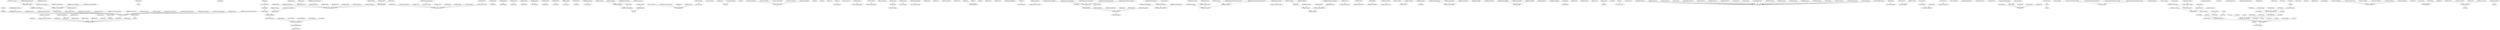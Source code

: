 digraph Classes {
  "IBGLFont" -> "IInterface"
  "IBGLRenderedFont" -> "IBGLFont"
  "IBGLRenderedFont" [href="BGRAFontGL.IBGLRenderedFont.html"]
  "IBGLTexture" -> "IInterface"
  "IBGLTexture" [href="BGRAOpenGLType.IBGLTexture.html"]
  "IBGRACanvasTextureProvider2D" -> "IInterface"
  "IBGRACanvasTextureProvider2D" [href="BGRACanvas2D.IBGRACanvasTextureProvider2D.html"]
  "IBGRACanvasGradient2D" -> "IBGRACanvasTextureProvider2D"
  "IBGRACanvasGradient2D" [href="BGRACanvas2D.IBGRACanvasGradient2D.html"]
  "IBGRAFace3D" -> "IInterface"
  "IBGRAFace3D" [href="BGRASceneTypes.IBGRAFace3D.html"]
  "IBGRALight3D" -> "IInterface"
  "IBGRADirectionalLight3D" -> "IBGRALight3D"
  "IBGRADirectionalLight3D" [href="BGRASceneTypes.IBGRADirectionalLight3D.html"]
  "IBGRAPointLight3D" -> "IBGRALight3D"
  "IBGRAPointLight3D" [href="BGRASceneTypes.IBGRAPointLight3D.html"]
  "IBGRAMaterial3D" -> "IInterface"
  "IBGRAMaterial3D" [href="BGRASceneTypes.IBGRAMaterial3D.html"]
  "IBGRANormal3D" -> "IInterface"
  "IBGRANormal3D" [href="BGRASceneTypes.IBGRANormal3D.html"]
  "IBGRAObject3D" -> "IInterface"
  "IBGRAObject3D" [href="BGRASceneTypes.IBGRAObject3D.html"]
  "IBGRAPart3D" -> "IInterface"
  "IBGRAPart3D" [href="BGRASceneTypes.IBGRAPart3D.html"]
  "IBGRAPath" -> "IInterface"
  "IBGRAPath" [href="BGRABitmapTypes.IBGRAPath.html"]
  "TBGRACanvas2D" -> "IBGRAPath"
  "TBGRACanvas2D" [href="BGRACanvas2D.TBGRACanvas2D.html"]
  "TBGRACustomPath" -> "IBGRAPath"
  "TBGRACustomPath" [href="BGRABitmapTypes.TBGRACustomPath.html"]
  "TBGRAPath" -> "TBGRACustomPath"
  "TBGRAPath" [href="BGRAPath.TBGRAPath.html"]
  "TBGLPath" -> "TBGRAPath"
  "TBGLPath" [href="BGRACanvasGL.TBGLPath.html"]
  "IBGRAScanner" -> "IInterface"
  "IBGRAScanner" [href="BGRABitmapTypes.IBGRAScanner.html"]
  "TBGRACustomScanner" -> "IBGRAScanner"
  "TBGRACustomScanner" [href="BGRABitmapTypes.TBGRACustomScanner.html"]
  "TBGRAAffineScannerTransform" -> "TBGRACustomScanner"
  "TBGRAAffineScannerTransform" [href="BGRATransform.TBGRAAffineScannerTransform.html"]
  "TBGRAAffineBitmapTransform" -> "TBGRAAffineScannerTransform"
  "TBGRAAffineBitmapTransform" [href="BGRATransform.TBGRAAffineBitmapTransform.html"]
  "TBGRABitmapScanner" -> "TBGRACustomScanner"
  "TBGRABitmapScanner" [href="BGRATransform.TBGRABitmapScanner.html"]
  "TBGRAExtendedBorderScanner" -> "TBGRACustomScanner"
  "TBGRAExtendedBorderScanner" [href="BGRATransform.TBGRAExtendedBorderScanner.html"]
  "TBGRAFilterScanner" -> "TBGRACustomScanner"
  "TBGRAFilterScanner" [href="BGRAFilterType.TBGRAFilterScanner.html"]
  "TBGRAFilterScannerMultipixel" -> "TBGRAFilterScanner"
  "TBGRAFilterScannerMultipixel" [href="BGRAFilterType.TBGRAFilterScannerMultipixel.html"]
  "TBGRA3X3FilterScanner" -> "TBGRAFilterScannerMultipixel"
  "TBGRA3X3FilterScanner" [href="BGRAFilterScanner.TBGRA3X3FilterScanner.html"]
  "TBGRAContourScanner" -> "TBGRA3X3FilterScanner"
  "TBGRAContourScanner" [href="BGRAFilterScanner.TBGRAContourScanner.html"]
  "TBGRAEmbossHightlightScanner" -> "TBGRA3X3FilterScanner"
  "TBGRAEmbossHightlightScanner" [href="BGRAFilterScanner.TBGRAEmbossHightlightScanner.html"]
  "TBGRASharpenScanner" -> "TBGRA3X3FilterScanner"
  "TBGRASharpenScanner" [href="BGRAFilterScanner.TBGRASharpenScanner.html"]
  "TBGRAFilterScannerPixelwise" -> "TBGRAFilterScanner"
  "TBGRAFilterScannerPixelwise" [href="BGRAFilterType.TBGRAFilterScannerPixelwise.html"]
  "TBGRAFilterScannerGrayscale" -> "TBGRAFilterScannerPixelwise"
  "TBGRAFilterScannerGrayscale" [href="BGRAFilterScanner.TBGRAFilterScannerGrayscale.html"]
  "TBGRAFilterScannerNegative" -> "TBGRAFilterScannerPixelwise"
  "TBGRAFilterScannerNegative" [href="BGRAFilterScanner.TBGRAFilterScannerNegative.html"]
  "TBGRAFilterScannerNormalize" -> "TBGRAFilterScannerPixelwise"
  "TBGRAFilterScannerNormalize" [href="BGRAFilterScanner.TBGRAFilterScannerNormalize.html"]
  "TBGRAFilterScannerSwapRedBlue" -> "TBGRAFilterScannerPixelwise"
  "TBGRAFilterScannerSwapRedBlue" [href="BGRAFilterScanner.TBGRAFilterScannerSwapRedBlue.html"]
  "TBGRAGradientScanner" -> "TBGRACustomScanner"
  "TBGRAGradientScanner" [href="BGRAGradientScanner.TBGRAGradientScanner.html"]
  "TBGRAConstantScanner" -> "TBGRAGradientScanner"
  "TBGRAConstantScanner" [href="BGRAGradientScanner.TBGRAConstantScanner.html"]
  "TBGRAGradientTriangleScanner" -> "TBGRACustomScanner"
  "TBGRAGradientTriangleScanner" [href="BGRAGradientScanner.TBGRAGradientTriangleScanner.html"]
  "TBGRAOpacityScanner" -> "TBGRACustomScanner"
  "TBGRAOpacityScanner" [href="BGRAGradientScanner.TBGRAOpacityScanner.html"]
  "TBGRAPerspectiveScannerTransform" -> "TBGRACustomScanner"
  "TBGRAPerspectiveScannerTransform" [href="BGRATransform.TBGRAPerspectiveScannerTransform.html"]
  "TBGRAQuadLinearScanner" -> "TBGRACustomScanner"
  "TBGRAQuadLinearScanner" [href="BGRATransform.TBGRAQuadLinearScanner.html"]
  "TBGRARandomScanner" -> "TBGRACustomScanner"
  "TBGRARandomScanner" [href="BGRAGradientScanner.TBGRARandomScanner.html"]
  "TBGRAScannerOffset" -> "TBGRACustomScanner"
  "TBGRAScannerOffset" [href="BGRATransform.TBGRAScannerOffset.html"]
  "TBGRASolidColorMaskScanner" -> "TBGRACustomScanner"
  "TBGRASolidColorMaskScanner" [href="BGRAGradientScanner.TBGRASolidColorMaskScanner.html"]
  "TBGRASphereDeformationScanner" -> "TBGRACustomScanner"
  "TBGRASphereDeformationScanner" [href="BGRATransform.TBGRASphereDeformationScanner.html"]
  "TBGRATextureMaskScanner" -> "TBGRACustomScanner"
  "TBGRATextureMaskScanner" [href="BGRAGradientScanner.TBGRATextureMaskScanner.html"]
  "TBGRATriangleLinearMapping" -> "TBGRACustomScanner"
  "TBGRATriangleLinearMapping" [href="BGRATransform.TBGRATriangleLinearMapping.html"]
  "TBGRATwirlScanner" -> "TBGRACustomScanner"
  "TBGRATwirlScanner" [href="BGRATransform.TBGRATwirlScanner.html"]
  "TBGRAVerticalCylinderDeformationScanner" -> "TBGRACustomScanner"
  "TBGRAVerticalCylinderDeformationScanner" [href="BGRATransform.TBGRAVerticalCylinderDeformationScanner.html"]
  "IBGRAVertex3D" -> "IInterface"
  "IBGRAVertex3D" [href="BGRASceneTypes.IBGRAVertex3D.html"]
  "TBitmapTracker" -> "TBitmap"
  "TBitmapTracker" [href="BGRALCLBitmap.TBitmapTracker.html"]
  "TColorHelper" [href="BGRABitmapTypes.TColorHelper.html"]
  "TCustomUniversalBitmap" -> "TFPCustomImage"
  "TCustomUniversalBitmap" [href="BGRABitmapTypes.TCustomUniversalBitmap.html"]
  "TGenericUniversalBitmap" -> "TCustomUniversalBitmap"
  "TGenericUniversalBitmap" [href="BGRABitmapTypes.TGenericUniversalBitmap.generic.html"]
  "TBGRACustomBitmap" -> "TGenericUniversalBitmap"
  "TBGRACustomBitmap" [href="BGRABitmapTypes.TBGRACustomBitmap.html"]
  "TBGRADefaultBitmap" -> "TBGRACustomBitmap"
  "TBGRADefaultBitmap" [href="BGRADefaultBitmap.TBGRADefaultBitmap.html"]
  "TBGRALCLBitmap" -> "TBGRADefaultBitmap"
  "TBGRALCLBitmap" [href="BGRALCLBitmap.TBGRALCLBitmap.html"]
  "TBGRABitmap" -> "TBGRALCLBitmap"
  "TBGRABitmap" [href="BGRABitmap.TBGRABitmap.html"]
  "TBGLCustomBitmap" -> "TBGRABitmap"
  "TBGLCustomBitmap" [href="BGRAOpenGLType.TBGLCustomBitmap.html"]
  "TBGLBitmap" -> "TBGLCustomBitmap"
  "TBGLBitmap" [href="BGRAOpenGL.TBGLBitmap.html"]
  "TBGRAPtrBitmap" -> "TBGRADefaultBitmap"
  "TBGRAPtrBitmap" [href="BGRADefaultBitmap.TBGRAPtrBitmap.html"]
  "TBGRALCLPtrBitmap" -> "TBGRAPtrBitmap"
  "TBGRALCLPtrBitmap" [href="BGRALCLBitmap.TBGRALCLPtrBitmap.html"]
  "TBGRAMemoryStreamBitmap" -> "TBGRAPtrBitmap"
  "TBGRAMemoryStreamBitmap" [href="BGRADefaultBitmap.TBGRAMemoryStreamBitmap.html"]
  "TExpandedBitmap" -> "TGenericUniversalBitmap"
  "TExpandedBitmap" [href="ExpandedBitmap.TExpandedBitmap.html"]
  "TGrayscaleMask" -> "TGenericUniversalBitmap"
  "TGrayscaleMask" [href="BGRAGrayscaleMask.TGrayscaleMask.html"]
  "TLinearRGBABitmap" -> "TGenericUniversalBitmap"
  "TLinearRGBABitmap" [href="LinearRGBABitmap.TLinearRGBABitmap.html"]
  "TWordXYZABitmap" -> "TGenericUniversalBitmap"
  "TWordXYZABitmap" [href="WordXYZABitmap.TWordXYZABitmap.html"]
  "TXYZABitmap" -> "TGenericUniversalBitmap"
  "TXYZABitmap" [href="XYZABitmap.TXYZABitmap.html"]
  "TBGRAImageReader" -> "TFPCustomImageReader"
  "TBGRAImageReader" [href="BGRABitmapTypes.TBGRAImageReader.html"]
  "TBGRAReaderBMP" -> "TBGRAImageReader"
  "TBGRAReaderBMP" [href="BGRAReadBMP.TBGRAReaderBMP.html"]
  "TBGRAReaderPNG" -> "TBGRAImageReader"
  "TBGRAReaderPNG" [href="BGRAReadPng.TBGRAReaderPNG.html"]
  "TFPReaderSVG" -> "TBGRAImageReader"
  "TFPReaderSVG" [href="BGRASVG.TFPReaderSVG.html"]
  "TBGRAReaderAvif" -> "TFPCustomImageReader"
  "TBGRAReaderAvif" [href="BGRAReadAvif.TBGRAReaderAvif.html"]
  "TBGRAReaderBmpMioMap" -> "TFPCustomImageReader"
  "TBGRAReaderBmpMioMap" [href="BGRAReadBmpMioMap.TBGRAReaderBmpMioMap.html"]
  "TBGRAReaderIcoOrCur" -> "TFPCustomImageReader"
  "TBGRAReaderIcoOrCur" [href="BGRAReadIco.TBGRAReaderIcoOrCur.html"]
  "TBGRAReaderCur" -> "TBGRAReaderIcoOrCur"
  "TBGRAReaderCur" [href="BGRAReadIco.TBGRAReaderCur.html"]
  "TBGRAReaderIco" -> "TBGRAReaderIcoOrCur"
  "TBGRAReaderIco" [href="BGRAReadIco.TBGRAReaderIco.html"]
  "TBGRAReaderLazPaint" -> "TFPCustomImageReader"
  "TBGRAReaderLazPaint" [href="BGRAReadLzp.TBGRAReaderLazPaint.html"]
  "TBGRAReaderLazPaintWithLayers" -> "TBGRAReaderLazPaint"
  "TBGRAReaderLazPaintWithLayers" [href="BGRALazPaint.TBGRAReaderLazPaintWithLayers.html"]
  "TBGRAReaderOXO" -> "TFPCustomImageReader"
  "TBGRAReaderOXO" [href="BGRAPhoxo.TBGRAReaderOXO.html"]
  "TBGRAReaderTiff" -> "TFPCustomImageReader"
  "TBGRAReaderTiff" [href="BGRAReadTiff.TBGRAReaderTiff.html"]
  "TBGRAReaderWebP" -> "TFPCustomImageReader"
  "TBGRAReaderWebP" [href="BGRAReadWebP.TBGRAReaderWebP.html"]
  "TFPReaderOpenRaster" -> "TFPCustomImageReader"
  "TFPReaderOpenRaster" [href="BGRAOpenRaster.TFPReaderOpenRaster.html"]
  "TFPReaderPaintDotNet" -> "TFPCustomImageReader"
  "TFPReaderPaintDotNet" [href="BGRAPaintNet.TFPReaderPaintDotNet.html"]
  "TBGRACustomWriterPNG" -> "TFPCustomImageWriter"
  "TBGRACustomWriterPNG" [href="BGRABitmapTypes.TBGRACustomWriterPNG.html"]
  "TBGRAWriterPNG" -> "TBGRACustomWriterPNG"
  "TBGRAWriterPNG" [href="BGRAWritePNG.TBGRAWriterPNG.html"]
  "TBGRAWriterAvif" -> "TFPCustomImageWriter"
  "TBGRAWriterAvif" [href="BGRAWriteAvif.TBGRAWriterAvif.html"]
  "TBGRAWriterBmpMioMap" -> "TFPCustomImageWriter"
  "TBGRAWriterBmpMioMap" [href="BGRAWriteBmpMioMap.TBGRAWriterBmpMioMap.html"]
  "TBGRAWriterGIF" -> "TFPCustomImageWriter"
  "TBGRAWriterGIF" [href="BGRAAnimatedGif.TBGRAWriterGIF.html"]
  "TBGRAWriterLazPaint" -> "TFPCustomImageWriter"
  "TBGRAWriterLazPaint" [href="BGRAWriteLzp.TBGRAWriterLazPaint.html"]
  "TBGRAWriterLazPaintWithLayers" -> "TBGRAWriterLazPaint"
  "TBGRAWriterLazPaintWithLayers" [href="BGRALazPaint.TBGRAWriterLazPaintWithLayers.html"]
  "TBGRAWriterOXO" -> "TFPCustomImageWriter"
  "TBGRAWriterOXO" [href="BGRAPhoxo.TBGRAWriterOXO.html"]
  "TBGRAWriterTiff" -> "TFPCustomImageWriter"
  "TBGRAWriterTiff" [href="BGRAWriteTiff.TBGRAWriterTiff.html"]
  "TBGRAWriterWebP" -> "TFPCustomImageWriter"
  "TBGRAWriterWebP" [href="BGRAWriteWebP.TBGRAWriterWebP.html"]
  "TFPWriterOpenRaster" -> "TFPCustomImageWriter"
  "TFPWriterOpenRaster" [href="BGRAOpenRaster.TFPWriterOpenRaster.html"]
  "TBGRAReaderGIF" -> "TFPReaderGif"
  "TBGRAReaderGIF" [href="BGRAAnimatedGif.TBGRAReaderGIF.html"]
  "TBGRAReaderJpeg" -> "TFPReaderJPEG"
  "TBGRAReaderJpeg" [href="BGRAReadJpeg.TBGRAReaderJpeg.html"]
  "TBGRAReaderPCX" -> "TFPReaderPCX"
  "TBGRAReaderPCX" [href="BGRAReadPCX.TBGRAReaderPCX.html"]
  "TBGRAReaderPSD" -> "TFPReaderPSD"
  "TBGRAReaderPSD" [href="BGRAReadPSD.TBGRAReaderPSD.html"]
  "TBGRAReaderTarga" -> "TFPReaderTarga"
  "TBGRAReaderTarga" [href="BGRAReadTGA.TBGRAReaderTarga.html"]
  "TBGRAReaderXPM" -> "TFPReaderXPM"
  "TBGRAReaderXPM" [href="BGRAReadXPM.TBGRAReaderXPM.html"]
  "TBGRAWriterBMP" -> "TFPWriterBMP"
  "TBGRAWriterBMP" [href="BGRAWriteBMP.TBGRAWriterBMP.html"]
  "TBGRAWriterJPEG" -> "TFPWriterJPEG"
  "TBGRAWriterJPEG" [href="BGRAWriteJpeg.TBGRAWriterJPEG.html"]
  "TBGRAWriterPCX" -> "TFPWriterPCX"
  "TBGRAWriterPCX" [href="BGRAWritePCX.TBGRAWriterPCX.html"]
  "TBGRAFreeTypeDrawer" -> "TFreeTypeDrawer"
  "TBGRAFreeTypeDrawer" [href="BGRAFreeType.TBGRAFreeTypeDrawer.html"]
  "TBGRAAnimatedGif" -> "TGraphic"
  "TBGRAAnimatedGif" [href="BGRAAnimatedGif.TBGRAAnimatedGif.html"]
  "TBGRAAnimatedPng" -> "TBGRAAnimatedGif"
  "TBGRAAnimatedPng" [href="BGRAAnimatedGif.TBGRAAnimatedPng.html"]
  "TBGRACustomLayeredBitmap" -> "TGraphic"
  "TBGRACustomLayeredBitmap" [href="BGRALayers.TBGRACustomLayeredBitmap.html"]
  "TBGRALayeredBitmap" -> "TBGRACustomLayeredBitmap"
  "TBGRALayeredBitmap" [href="BGRALayers.TBGRALayeredBitmap.html"]
  "TBGRALayeredSVG" -> "TBGRALayeredBitmap"
  "TBGRALayeredSVG" [href="BGRASVGOriginal.TBGRALayeredSVG.html"]
  "TBGRALazPaintImage" -> "TBGRALayeredBitmap"
  "TBGRALazPaintImage" [href="BGRALazPaint.TBGRALazPaintImage.html"]
  "TBGRAOpenRasterDocument" -> "TBGRALayeredBitmap"
  "TBGRAOpenRasterDocument" [href="BGRAOpenRaster.TBGRAOpenRasterDocument.html"]
  "TBGRAPhoxoDocument" -> "TBGRALayeredBitmap"
  "TBGRAPhoxoDocument" [href="BGRAPhoxo.TBGRAPhoxoDocument.html"]
  "TPaintDotNetFile" -> "TBGRACustomLayeredBitmap"
  "TPaintDotNetFile" [href="BGRAPaintNet.TPaintDotNetFile.html"]
  "TBGLCustomFont" -> "TInterfacedObject"
  "TBGLCustomFont" [href="BGRAOpenGLType.TBGLCustomFont.html"]
  "TBGLRenderedFont" -> "TBGLCustomFont"
  "TBGLRenderedFont" [href="BGRAFontGL.TBGLRenderedFont.html"]
  "TBGLCustomTexture" -> "TInterfacedObject"
  "TBGLCustomTexture" [href="BGRAOpenGLType.TBGLCustomTexture.html"]
  "TBGRACanvasTextureProvider2D" -> "TInterfacedObject"
  "TBGRACanvasTextureProvider2D" [href="BGRACanvas2D.TBGRACanvasTextureProvider2D.html"]
  "TBGRALight3D" -> "TInterfacedObject"
  "TBGRALight3D" [href="BGRASceneTypes.TBGRALight3D.html"]
  "TBGRAMaterial3D" -> "TInterfacedObject"
  "TBGRAMaterial3D" [href="BGRASceneTypes.TBGRAMaterial3D.html"]
  "ColorspaceCollection" [href="BGRABitmapTypes.ColorspaceCollection.html"]
  "EAvifException" -> "Exception"
  "EAvifException" [href="avifbgra.EAvifException.html"]
  "EColorQuantizerMissing" -> "Exception"
  "EColorQuantizerMissing" [href="BGRAGifFormat.EColorQuantizerMissing.html"]
  "TAffineBox" [href="BGRABitmapTypes.TAffineBox.html"]
  "TAttributeVariable" [href="BGRACanvasGL.TAttributeVariable.html"]
  "TAttributeVariableInteger" -> "TAttributeVariable"
  "TAttributeVariableInteger" [href="BGRAOpenGL3D.TAttributeVariableInteger.html"]
  "TAttributeVariablePoint" -> "TAttributeVariable"
  "TAttributeVariablePoint" [href="BGRAOpenGL3D.TAttributeVariablePoint.html"]
  "TAttributeVariablePoint3D" -> "TAttributeVariable"
  "TAttributeVariablePoint3D" [href="BGRAOpenGL3D.TAttributeVariablePoint3D.html"]
  "TAttributeVariablePointF" -> "TAttributeVariable"
  "TAttributeVariablePointF" [href="BGRAOpenGL3D.TAttributeVariablePointF.html"]
  "TAttributeVariableSingle" -> "TAttributeVariable"
  "TAttributeVariableSingle" [href="BGRAOpenGL3D.TAttributeVariableSingle.html"]
  "TAvifReader" [href="avifbgra.TAvifReader.html"]
  "TAvifWriter" [href="avifbgra.TAvifWriter.html"]
  "TBGLContext" [href="BGRAOpenGL.TBGLContext.html"]
  "TBGLCustomArray" [href="BGRACanvasGL.TBGLCustomArray.html"]
  "TBGLArray" -> "TBGLCustomArray"
  "TBGLArray" [href="BGRAOpenGL.TBGLArray.html"]
  "TBGLCustomCanvas" [href="BGRACanvasGL.TBGLCustomCanvas.html"]
  "TBGLCustomElementArray" [href="BGRACanvasGL.TBGLCustomElementArray.html"]
  "TBGLElementArray" -> "TBGLCustomElementArray"
  "TBGLElementArray" [href="BGRAOpenGL.TBGLElementArray.html"]
  "TBGLCustomFrameBuffer" [href="BGRAOpenGLType.TBGLCustomFrameBuffer.html"]
  "TBGLFrameBuffer" -> "TBGLCustomFrameBuffer"
  "TBGLFrameBuffer" [href="BGRAOpenGL.TBGLFrameBuffer.html"]
  "TBGLCustomLighting" [href="BGRACanvasGL.TBGLCustomLighting.html"]
  "TBGLCustomShader" [href="BGRACanvasGL.TBGLCustomShader.html"]
  "TBGLShader3D" -> "TBGLCustomShader"
  "TBGLShader3D" [href="BGRAOpenGL3D.TBGLShader3D.html"]
  "TBGLBlurShader" -> "TBGLShader3D"
  "TBGLBlurShader" [href="BGRABlurGL.TBGLBlurShader.html"]
  "TBGLCustomSprite" [href="BGRASpriteGL.TBGLCustomSprite.html"]
  "TBGLDefaultSprite" -> "TBGLCustomSprite"
  "TBGLDefaultSprite" [href="BGRASpriteGL.TBGLDefaultSprite.html"]
  "TBGLCustomSpriteEngine" [href="BGRASpriteGL.TBGLCustomSpriteEngine.html"]
  "TBGLDefaultSpriteEngine" -> "TBGLCustomSpriteEngine"
  "TBGLDefaultSpriteEngine" [href="BGRASpriteGL.TBGLDefaultSpriteEngine.html"]
  "TBGLLighting3D" [href="BGRAOpenGL3D.TBGLLighting3D.html"]
  "TBGRACanvas" [href="BGRACanvas.TBGRACanvas.html"]
  "TBGRACanvasState2D" [href="BGRACanvas2D.TBGRACanvasState2D.html"]
  "TBGRAColorBox" [href="BGRAColorQuantization.TBGRAColorBox.html"]
  "TBGRAColoredObject" [href="BGRACanvas.TBGRAColoredObject.html"]
  "TBGRABrush" -> "TBGRAColoredObject"
  "TBGRABrush" [href="BGRACanvas.TBGRABrush.html"]
  "TBGRAFont" -> "TBGRAColoredObject"
  "TBGRAFont" [href="BGRACanvas.TBGRAFont.html"]
  "TBGRAPen" -> "TBGRAColoredObject"
  "TBGRAPen" [href="BGRACanvas.TBGRAPen.html"]
  "TBGRAColorList" [href="BGRABitmapTypes.TBGRAColorList.html"]
  "TBGRAColorTree" [href="BGRAColorQuantization.TBGRAColorTree.html"]
  "TBGRACompressableBitmap" [href="BGRACompressableBitmap.TBGRACompressableBitmap.html"]
  "TBGRACustomArrow" [href="BGRABitmapTypes.TBGRACustomArrow.html"]
  "TBGRAArrow" -> "TBGRACustomArrow"
  "TBGRAArrow" [href="BGRAArrow.TBGRAArrow.html"]
  "TBGRACustomColorQuantizer" [href="BGRAPalette.TBGRACustomColorQuantizer.html"]
  "TBGRAColorQuantizer" -> "TBGRACustomColorQuantizer"
  "TBGRAColorQuantizer" [href="BGRAColorQuantization.TBGRAColorQuantizer.html"]
  "TBGRACustomFillInfo" [href="BGRABitmapTypes.TBGRACustomFillInfo.html"]
  "TFillShapeInfo" -> "TBGRACustomFillInfo"
  "TFillShapeInfo" [href="BGRAFillInfo.TFillShapeInfo.html"]
  "TCustomFillPolyInfo" -> "TFillShapeInfo"
  "TCustomFillPolyInfo" [href="BGRAFillInfo.TCustomFillPolyInfo.html"]
  "TFillPolyInfo" -> "TCustomFillPolyInfo"
  "TFillPolyInfo" [href="BGRAFillInfo.TFillPolyInfo.html"]
  "TOnePassFillPolyInfo" -> "TCustomFillPolyInfo"
  "TOnePassFillPolyInfo" [href="BGRAFillInfo.TOnePassFillPolyInfo.html"]
  "TPolygonLinearColorGradientInfo" -> "TOnePassFillPolyInfo"
  "TPolygonLinearColorGradientInfo" [href="BGRAPolygonAliased.TPolygonLinearColorGradientInfo.html"]
  "TPolygonLinearTextureMappingInfo" -> "TOnePassFillPolyInfo"
  "TPolygonLinearTextureMappingInfo" [href="BGRAPolygonAliased.TPolygonLinearTextureMappingInfo.html"]
  "TPolygonPerspectiveColorGradientInfo" -> "TOnePassFillPolyInfo"
  "TPolygonPerspectiveColorGradientInfo" [href="BGRAPolygonAliased.TPolygonPerspectiveColorGradientInfo.html"]
  "TPolygonPerspectiveMappingShaderInfo" -> "TOnePassFillPolyInfo"
  "TPolygonPerspectiveMappingShaderInfo" [href="BGRAPolygonAliased.TPolygonPerspectiveMappingShaderInfo.html"]
  "TPolygonPerspectiveTextureMappingInfo" -> "TOnePassFillPolyInfo"
  "TPolygonPerspectiveTextureMappingInfo" [href="BGRAPolygonAliased.TPolygonPerspectiveTextureMappingInfo.html"]
  "TSimpleFillPolyInfo" -> "TCustomFillPolyInfo"
  "TSimpleFillPolyInfo" [href="BGRAFillInfo.TSimpleFillPolyInfo.html"]
  "TFillBorderEllipseInfo" -> "TFillShapeInfo"
  "TFillBorderEllipseInfo" [href="BGRAFillInfo.TFillBorderEllipseInfo.html"]
  "TFillBorderRoundRectInfo" -> "TFillShapeInfo"
  "TFillBorderRoundRectInfo" [href="BGRAFillInfo.TFillBorderRoundRectInfo.html"]
  "TFillEllipseInfo" -> "TFillShapeInfo"
  "TFillEllipseInfo" [href="BGRAFillInfo.TFillEllipseInfo.html"]
  "TFillRectangleInfo" -> "TFillShapeInfo"
  "TFillRectangleInfo" [href="BGRAFillInfo.TFillRectangleInfo.html"]
  "TFillRoundRectangleInfo" -> "TFillShapeInfo"
  "TFillRoundRectangleInfo" [href="BGRAFillInfo.TFillRoundRectangleInfo.html"]
  "TBGRACustomFontRenderer" [href="BGRABitmapTypes.TBGRACustomFontRenderer.html"]
  "TBGRAFreeTypeFontRenderer" -> "TBGRACustomFontRenderer"
  "TBGRAFreeTypeFontRenderer" [href="BGRAFreeType.TBGRAFreeTypeFontRenderer.html"]
  "TBGRASystemFontRenderer" -> "TBGRACustomFontRenderer"
  "TBGRASystemFontRenderer" [href="BGRAText.TBGRASystemFontRenderer.html"]
  "TBGRATextEffectFontRenderer" -> "TBGRASystemFontRenderer"
  "TBGRATextEffectFontRenderer" [href="BGRATextFX.TBGRATextEffectFontRenderer.html"]
  "TLCLFontRenderer" -> "TBGRASystemFontRenderer"
  "TLCLFontRenderer" [href="BGRAText.TLCLFontRenderer.html"]
  "TBGRAVectorizedFontRenderer" -> "TBGRACustomFontRenderer"
  "TBGRAVectorizedFontRenderer" [href="BGRAVectorize.TBGRAVectorizedFontRenderer.html"]
  "TBGRACustomGradient" [href="BGRABitmapTypes.TBGRACustomGradient.html"]
  "TBGRABufferedGradient" -> "TBGRACustomGradient"
  "TBGRABufferedGradient" [href="BGRAGradientScanner.TBGRABufferedGradient.html"]
  "TBGRACustomMultiGradient" -> "TBGRACustomGradient"
  "TBGRACustomMultiGradient" [href="BGRAGradientScanner.TBGRACustomMultiGradient.html"]
  "TBGRAHueMultiGradient" -> "TBGRACustomMultiGradient"
  "TBGRAHueMultiGradient" [href="BGRAGradientScanner.TBGRAHueMultiGradient.html"]
  "TBGRAMultiGradient" -> "TBGRACustomMultiGradient"
  "TBGRAMultiGradient" [href="BGRAGradientScanner.TBGRAMultiGradient.html"]
  "TBGRASimpleGradient" -> "TBGRACustomGradient"
  "TBGRASimpleGradient" [href="BGRAGradientScanner.TBGRASimpleGradient.html"]
  "TBGRAHueGradient" -> "TBGRASimpleGradient"
  "TBGRAHueGradient" [href="BGRAGradientScanner.TBGRAHueGradient.html"]
  "TBGRASimpleGradientWithGammaCorrection" -> "TBGRASimpleGradient"
  "TBGRASimpleGradientWithGammaCorrection" [href="BGRAGradientScanner.TBGRASimpleGradientWithGammaCorrection.html"]
  "TBGRASimpleGradientWithoutGammaCorrection" -> "TBGRASimpleGradient"
  "TBGRASimpleGradientWithoutGammaCorrection" [href="BGRAGradientScanner.TBGRASimpleGradientWithoutGammaCorrection.html"]
  "TBGRACustomOriginalStorage" [href="BGRALayerOriginal.TBGRACustomOriginalStorage.html"]
  "TBGRAMemOriginalStorage" -> "TBGRACustomOriginalStorage"
  "TBGRAMemOriginalStorage" [href="BGRALayerOriginal.TBGRAMemOriginalStorage.html"]
  "TBGRACustomPalette" [href="BGRAPalette.TBGRACustomPalette.html"]
  "TBGRAAvgLvlPalette" -> "TBGRACustomPalette"
  "TBGRAAvgLvlPalette" [href="BGRAPalette.TBGRAAvgLvlPalette.html"]
  "TBGRAPalette" -> "TBGRAAvgLvlPalette"
  "TBGRAPalette" [href="BGRAPalette.TBGRAPalette.html"]
  "TBGRAIndexedPalette" -> "TBGRAPalette"
  "TBGRAIndexedPalette" [href="BGRAPalette.TBGRAIndexedPalette.html"]
  "TBGRAWeightedPalette" -> "TBGRAPalette"
  "TBGRAWeightedPalette" [href="BGRAPalette.TBGRAWeightedPalette.html"]
  "TBGRAReferencePalette" -> "TBGRAAvgLvlPalette"
  "TBGRAReferencePalette" [href="BGRAPalette.TBGRAReferencePalette.html"]
  "TBGRACustomApproxPalette" -> "TBGRACustomPalette"
  "TBGRACustomApproxPalette" [href="BGRAPalette.TBGRACustomApproxPalette.html"]
  "TBGRA16BitPalette" -> "TBGRACustomApproxPalette"
  "TBGRA16BitPalette" [href="BGRAPalette.TBGRA16BitPalette.html"]
  "TBGRAApproxPalette" -> "TBGRACustomApproxPalette"
  "TBGRAApproxPalette" [href="BGRAColorQuantization.TBGRAApproxPalette.html"]
  "TBGRAApproxPaletteViaLargerPalette" -> "TBGRAApproxPalette"
  "TBGRAApproxPaletteViaLargerPalette" [href="BGRAColorQuantization.TBGRAApproxPaletteViaLargerPalette.html"]
  "TBGRACustomPathCursor" [href="BGRABitmapTypes.TBGRACustomPathCursor.html"]
  "TBGRAPathCursor" -> "TBGRACustomPathCursor"
  "TBGRAPathCursor" [href="BGRAPath.TBGRAPathCursor.html"]
  "TBGRACustomPenStroker" [href="BGRABitmapTypes.TBGRACustomPenStroker.html"]
  "TBGRAPenStroker" -> "TBGRACustomPenStroker"
  "TBGRAPenStroker" [href="BGRAPen.TBGRAPenStroker.html"]
  "TBGRACustomTextEffect" [href="BGRACustomTextFX.TBGRACustomTextEffect.html"]
  "TBGRATextEffect" -> "TBGRACustomTextEffect"
  "TBGRATextEffect" [href="BGRATextFX.TBGRATextEffect.html"]
  "TBGRACustomTypeWriter" [href="BGRATypewriter.TBGRACustomTypeWriter.html"]
  "TBGRAVectorizedFont" -> "TBGRACustomTypeWriter"
  "TBGRAVectorizedFont" [href="BGRAVectorize.TBGRAVectorizedFont.html"]
  "TBGRAGenericPool" [href="BGRACoordPool3D.TBGRAGenericPool.html"]
  "TBGRACoordPool3D" -> "TBGRAGenericPool"
  "TBGRACoordPool3D" [href="BGRACoordPool3D.TBGRACoordPool3D.html"]
  "TBGRANormalPool3D" -> "TBGRAGenericPool"
  "TBGRANormalPool3D" [href="BGRACoordPool3D.TBGRANormalPool3D.html"]
  "TBGRAGlyph" [href="BGRATypewriter.TBGRAGlyph.html"]
  "TBGRAPolygonalGlyph" -> "TBGRAGlyph"
  "TBGRAPolygonalGlyph" [href="BGRATypewriter.TBGRAPolygonalGlyph.html"]
  "TBGRALayerCustomOriginal" [href="BGRALayerOriginal.TBGRALayerCustomOriginal.html"]
  "TBGRALayerGradientOriginal" -> "TBGRALayerCustomOriginal"
  "TBGRALayerGradientOriginal" [href="BGRAGradientOriginal.TBGRALayerGradientOriginal.html"]
  "TBGRALayerImageOriginal" -> "TBGRALayerCustomOriginal"
  "TBGRALayerImageOriginal" [href="BGRALayerOriginal.TBGRALayerImageOriginal.html"]
  "TBGRALayerSVGOriginal" -> "TBGRALayerCustomOriginal"
  "TBGRALayerSVGOriginal" [href="BGRASVGOriginal.TBGRALayerSVGOriginal.html"]
  "TBGRAMultishapeFiller" [href="BGRAPolygon.TBGRAMultishapeFiller.html"]
  "TBGRAMultiSliceScaling" [href="BGRASliceScaling.TBGRAMultiSliceScaling.html"]
  "TBGRAOriginalDiff" [href="BGRALayerOriginal.TBGRAOriginalDiff.html"]
  "TBGRAGradientOriginalDiff" -> "TBGRAOriginalDiff"
  "TBGRAGradientOriginalDiff" [href="BGRAGradientOriginal.TBGRAGradientOriginalDiff.html"]
  "TBGRAImageOriginalDiff" -> "TBGRAOriginalDiff"
  "TBGRAImageOriginalDiff" [href="BGRALayerOriginal.TBGRAImageOriginalDiff.html"]
  "TBGRASVGOriginalDiff" -> "TBGRAOriginalDiff"
  "TBGRASVGOriginalDiff" [href="BGRASVGOriginal.TBGRASVGOriginalDiff.html"]
  "TBGRAOriginalEditor" [href="BGRALayerOriginal.TBGRAOriginalEditor.html"]
  "TBGRAResourceManager" [href="BGRABitmapTypes.TBGRAResourceManager.html"]
  "TBGRAScene3D" [href="BGRAScene3D.TBGRAScene3D.html"]
  "TBGLScene3D" -> "TBGRAScene3D"
  "TBGLScene3D" [href="BGRAOpenGL3D.TBGLScene3D.html"]
  "TBGRAShader3D" [href="BGRARenderer3D.TBGRAShader3D.html"]
  "TBGRASliceScaling" [href="BGRASliceScaling.TBGRASliceScaling.html"]
  "TBidiTextLayout" [href="BGRATextBidi.TBidiTextLayout.html"]
  "TBidiTree" [href="BGRAUnicodeText.TBidiTree.html"]
  "TBidiLayoutTree" -> "TBidiTree"
  "TBidiLayoutTree" [href="BGRATextBidi.TBidiLayoutTree.html"]
  "TCamera3D" [href="BGRAScene3D.TCamera3D.html"]
  "TCSSUnitConverter" [href="BGRAUnits.TCSSUnitConverter.html"]
  "TSVGUnits" -> "TCSSUnitConverter"
  "TSVGUnits" [href="BGRASVG.TSVGUnits.html"]
  "TCubicBezierCurve" [href="BGRABitmapTypes.TCubicBezierCurve.html"]
  "TCustomColorspace" [href="BGRABitmapTypes.TCustomColorspace.html"]
  "TAdobeRGBAColorspace" -> "TCustomColorspace"
  "TAdobeRGBAColorspace" [href="BGRABitmapTypes.TAdobeRGBAColorspace.html"]
  "TBGRAPixelColorspace" -> "TCustomColorspace"
  "TBGRAPixelColorspace" [href="BGRABitmapTypes.TBGRAPixelColorspace.html"]
  "TByteMaskColorspace" -> "TCustomColorspace"
  "TByteMaskColorspace" [href="BGRABitmapTypes.TByteMaskColorspace.html"]
  "TColorColorspace" -> "TCustomColorspace"
  "TColorColorspace" [href="BGRABitmapTypes.TColorColorspace.html"]
  "TExpandedPixelColorspace" -> "TCustomColorspace"
  "TExpandedPixelColorspace" [href="BGRABitmapTypes.TExpandedPixelColorspace.html"]
  "TFPColorColorspace" -> "TCustomColorspace"
  "TFPColorColorspace" [href="BGRABitmapTypes.TFPColorColorspace.html"]
  "TGSBAPixelColorspace" -> "TCustomColorspace"
  "TGSBAPixelColorspace" [href="BGRABitmapTypes.TGSBAPixelColorspace.html"]
  "THSLAPixelColorspace" -> "TCustomColorspace"
  "THSLAPixelColorspace" [href="BGRABitmapTypes.THSLAPixelColorspace.html"]
  "TLabAColorspace" -> "TCustomColorspace"
  "TLabAColorspace" [href="BGRABitmapTypes.TLabAColorspace.html"]
  "TLChAColorspace" -> "TCustomColorspace"
  "TLChAColorspace" [href="BGRABitmapTypes.TLChAColorspace.html"]
  "TLinearRGBAColorspace" -> "TCustomColorspace"
  "TLinearRGBAColorspace" [href="BGRABitmapTypes.TLinearRGBAColorspace.html"]
  "TStdCMYKColorspace" -> "TCustomColorspace"
  "TStdCMYKColorspace" [href="BGRABitmapTypes.TStdCMYKColorspace.html"]
  "TStdHSLAColorspace" -> "TCustomColorspace"
  "TStdHSLAColorspace" [href="BGRABitmapTypes.TStdHSLAColorspace.html"]
  "TStdHSVAColorspace" -> "TCustomColorspace"
  "TStdHSVAColorspace" [href="BGRABitmapTypes.TStdHSVAColorspace.html"]
  "TStdRGBAColorspace" -> "TCustomColorspace"
  "TStdRGBAColorspace" [href="BGRABitmapTypes.TStdRGBAColorspace.html"]
  "TWordXYZAColorspace" -> "TCustomColorspace"
  "TWordXYZAColorspace" [href="BGRABitmapTypes.TWordXYZAColorspace.html"]
  "TXYZAColorspace" -> "TCustomColorspace"
  "TXYZAColorspace" [href="BGRABitmapTypes.TXYZAColorspace.html"]
  "TYCbCr601Colorspace" -> "TCustomColorspace"
  "TYCbCr601Colorspace" [href="BGRABitmapTypes.TYCbCr601Colorspace.html"]
  "TYCbCr601JPEGColorspace" -> "TCustomColorspace"
  "TYCbCr601JPEGColorspace" [href="BGRABitmapTypes.TYCbCr601JPEGColorspace.html"]
  "TYCbCr709Colorspace" -> "TCustomColorspace"
  "TYCbCr709Colorspace" [href="BGRABitmapTypes.TYCbCr709Colorspace.html"]
  "TYCbCr709JPEGColorspace" -> "TCustomColorspace"
  "TYCbCr709JPEGColorspace" [href="BGRABitmapTypes.TYCbCr709JPEGColorspace.html"]
  "TCustomPhongShading" [href="BGRAPhongTypes.TCustomPhongShading.html"]
  "TPhongShading" -> "TCustomPhongShading"
  "TPhongShading" [href="BGRAGradients.TPhongShading.html"]
  "TCustomRenderer3D" [href="BGRASceneTypes.TCustomRenderer3D.html"]
  "TBGLRenderer3D" -> "TCustomRenderer3D"
  "TBGLRenderer3D" [href="BGRAOpenGL3D.TBGLRenderer3D.html"]
  "TBGRARenderer3D" -> "TCustomRenderer3D"
  "TBGRARenderer3D" [href="BGRARenderer3D.TBGRARenderer3D.html"]
  "TCustomSerializedObject" [href="BGRADNetDeserial.TCustomSerializedObject.html"]
  "TSerializedArray" -> "TCustomSerializedObject"
  "TSerializedArray" [href="BGRADNetDeserial.TSerializedArray.html"]
  "TSerializedValue" -> "TSerializedArray"
  "TSerializedValue" [href="BGRADNetDeserial.TSerializedValue.html"]
  "TSerializedClass" -> "TCustomSerializedObject"
  "TSerializedClass" [href="BGRADNetDeserial.TSerializedClass.html"]
  "TCustomUniversalDrawer" [href="BGRABitmapTypes.TCustomUniversalDrawer.html"]
  "TUniversalDrawer" -> "TCustomUniversalDrawer"
  "TUniversalDrawer" [href="UniversalDrawer.TUniversalDrawer.html"]
  "TDimensionMinMax" [href="BGRAColorQuantization.TDimensionMinMax.html"]
  "TDitheringToIndexedImage" [href="BGRADithering.TDitheringToIndexedImage.html"]
  "TDotNetDeserialization" [href="BGRADNetDeserial.TDotNetDeserialization.html"]
  "TEasyBezierCurve" [href="BGRABitmapTypes.TEasyBezierCurve.html"]
  "TCustomBlurTask" -> "TFilterTask"
  "TCustomBlurTask" [href="BGRAFilterBlur.TCustomBlurTask.html"]
  "TDitheringTask" -> "TFilterTask"
  "TDitheringTask" [href="BGRADithering.TDitheringTask.html"]
  "TFloydSteinbergDitheringTask" -> "TDitheringTask"
  "TFloydSteinbergDitheringTask" [href="BGRADithering.TFloydSteinbergDitheringTask.html"]
  "TNearestColorTask" -> "TDitheringTask"
  "TNearestColorTask" [href="BGRADithering.TNearestColorTask.html"]
  "TGrayscaleTask" -> "TFilterTask"
  "TGrayscaleTask" [href="BGRAFilters.TGrayscaleTask.html"]
  "TMotionBlurTask" -> "TFilterTask"
  "TMotionBlurTask" [href="BGRAFilterBlur.TMotionBlurTask.html"]
  "TRadialBlurTask" -> "TFilterTask"
  "TRadialBlurTask" [href="BGRAFilterBlur.TRadialBlurTask.html"]
  "TFPGList" -> "TFPSList"
  "TSVGLinkListeners" -> "TFPGList"
  "TSVGLinkListeners" [href="BGRASVGType.TSVGLinkListeners.html"]
  "TGroupIconHeader" [href="BGRAWinResource.TGroupIconHeader.html"]
  "TIntersectionInfo" [href="BGRABitmapTypes.TIntersectionInfo.html"]
  "TLinearColorGradientIntersectionInfo" -> "TIntersectionInfo"
  "TLinearColorGradientIntersectionInfo" [href="BGRAPolygonAliased.TLinearColorGradientIntersectionInfo.html"]
  "TLinearTextureMappingIntersectionInfo" -> "TIntersectionInfo"
  "TLinearTextureMappingIntersectionInfo" [href="BGRAPolygonAliased.TLinearTextureMappingIntersectionInfo.html"]
  "TPerspectiveColorGradientIntersectionInfo" -> "TIntersectionInfo"
  "TPerspectiveColorGradientIntersectionInfo" [href="BGRAPolygonAliased.TPerspectiveColorGradientIntersectionInfo.html"]
  "TPerspectiveTextureMappingIntersectionInfo" -> "TIntersectionInfo"
  "TPerspectiveTextureMappingIntersectionInfo" [href="BGRAPolygonAliased.TPerspectiveTextureMappingIntersectionInfo.html"]
  "TMemoryBlockAlign128" [href="BGRASSE.TMemoryBlockAlign128.html"]
  "TMultiFileEntry" [href="BGRAMultiFileType.TMultiFileEntry.html"]
  "TBGRAIconCursorEntry" -> "TMultiFileEntry"
  "TBGRAIconCursorEntry" [href="BGRAIconCursor.TBGRAIconCursorEntry.html"]
  "TCustomResourceEntry" -> "TMultiFileEntry"
  "TCustomResourceEntry" [href="BGRAWinResource.TCustomResourceEntry.html"]
  "TGroupIconOrCursorEntry" -> "TCustomResourceEntry"
  "TGroupIconOrCursorEntry" [href="BGRAWinResource.TGroupIconOrCursorEntry.html"]
  "TGroupCursorEntry" -> "TGroupIconOrCursorEntry"
  "TGroupCursorEntry" [href="BGRAWinResource.TGroupCursorEntry.html"]
  "TGroupIconEntry" -> "TGroupIconOrCursorEntry"
  "TGroupIconEntry" [href="BGRAWinResource.TGroupIconEntry.html"]
  "TUnformattedResourceEntry" -> "TCustomResourceEntry"
  "TUnformattedResourceEntry" [href="BGRAWinResource.TUnformattedResourceEntry.html"]
  "TBitmapResourceEntry" -> "TUnformattedResourceEntry"
  "TBitmapResourceEntry" [href="BGRAWinResource.TBitmapResourceEntry.html"]
  "TLazResourceEntry" -> "TMultiFileEntry"
  "TLazResourceEntry" [href="BGRALazResource.TLazResourceEntry.html"]
  "TFormDataEntry" -> "TLazResourceEntry"
  "TFormDataEntry" [href="BGRALazResource.TFormDataEntry.html"]
  "TMemDirectoryEntry" -> "TMultiFileEntry"
  "TMemDirectoryEntry" [href="BGRAMemDirectory.TMemDirectoryEntry.html"]
  "TPerspectiveTransform" [href="BGRATransform.TPerspectiveTransform.html"]
  "TPNGFrame" [href="BGRAReadPng.TPNGFrame.html"]
  "TQuadraticBezierCurve" [href="BGRABitmapTypes.TQuadraticBezierCurve.html"]
  "TRationalQuadraticBezierCurve" [href="BGRABitmapTypes.TRationalQuadraticBezierCurve.html"]
  "TRenderedGlyph" [href="BGRAFontGL.TRenderedGlyph.html"]
  "TResourceInfo" [href="BGRAWinResource.TResourceInfo.html"]
  "TSVGContent" [href="BGRASVGShapes.TSVGContent.html"]
  "TSVGCustomElement" [href="BGRASVGType.TSVGCustomElement.html"]
  "TBGRASVG" -> "TSVGCustomElement"
  "TBGRASVG" [href="BGRASVG.TBGRASVG.html"]
  "TSVGElement" -> "TSVGCustomElement"
  "TSVGElement" [href="BGRASVGType.TSVGElement.html"]
  "TSVGColorProfile" -> "TSVGElement"
  "TSVGColorProfile" [href="BGRASVGShapes.TSVGColorProfile.html"]
  "TSVGElementWithContent" -> "TSVGElement"
  "TSVGElementWithContent" [href="BGRASVGShapes.TSVGElementWithContent.html"]
  "TSVGClipPath" -> "TSVGElementWithContent"
  "TSVGClipPath" [href="BGRASVGShapes.TSVGClipPath.html"]
  "TSVGDefine" -> "TSVGElementWithContent"
  "TSVGDefine" [href="BGRASVGShapes.TSVGDefine.html"]
  "TSVGGradient" -> "TSVGElementWithContent"
  "TSVGGradient" [href="BGRASVGShapes.TSVGGradient.html"]
  "TSVGLinearGradient" -> "TSVGGradient"
  "TSVGLinearGradient" [href="BGRASVGShapes.TSVGLinearGradient.html"]
  "TSVGRadialGradient" -> "TSVGGradient"
  "TSVGRadialGradient" [href="BGRASVGShapes.TSVGRadialGradient.html"]
  "TSVGGroup" -> "TSVGElementWithContent"
  "TSVGGroup" [href="BGRASVGShapes.TSVGGroup.html"]
  "TSVGLink" -> "TSVGGroup"
  "TSVGLink" [href="BGRASVGShapes.TSVGLink.html"]
  "TSVGElementWithGradient" -> "TSVGElement"
  "TSVGElementWithGradient" [href="BGRASVGShapes.TSVGElementWithGradient.html"]
  "TSVGCircle" -> "TSVGElementWithGradient"
  "TSVGCircle" [href="BGRASVGShapes.TSVGCircle.html"]
  "TSVGEllipse" -> "TSVGElementWithGradient"
  "TSVGEllipse" [href="BGRASVGShapes.TSVGEllipse.html"]
  "TSVGPath" -> "TSVGElementWithGradient"
  "TSVGPath" [href="BGRASVGShapes.TSVGPath.html"]
  "TSVGPolypoints" -> "TSVGElementWithGradient"
  "TSVGPolypoints" [href="BGRASVGShapes.TSVGPolypoints.html"]
  "TSVGRectangle" -> "TSVGElementWithGradient"
  "TSVGRectangle" [href="BGRASVGShapes.TSVGRectangle.html"]
  "TSVGTextElement" -> "TSVGElementWithGradient"
  "TSVGTextElement" [href="BGRASVGShapes.TSVGTextElement.html"]
  "TSVGGlyphRef" -> "TSVGTextElement"
  "TSVGGlyphRef" [href="BGRASVGShapes.TSVGGlyphRef.html"]
  "TSVGTextElementWithContent" -> "TSVGTextElement"
  "TSVGTextElementWithContent" [href="BGRASVGShapes.TSVGTextElementWithContent.html"]
  "TSVGAltGlyph" -> "TSVGTextElementWithContent"
  "TSVGAltGlyph" [href="BGRASVGShapes.TSVGAltGlyph.html"]
  "TSVGAltGlyphDef" -> "TSVGTextElementWithContent"
  "TSVGAltGlyphDef" [href="BGRASVGShapes.TSVGAltGlyphDef.html"]
  "TSVGAltGlyphItem" -> "TSVGTextElementWithContent"
  "TSVGAltGlyphItem" [href="BGRASVGShapes.TSVGAltGlyphItem.html"]
  "TSVGTextPath" -> "TSVGTextElementWithContent"
  "TSVGTextPath" [href="BGRASVGShapes.TSVGTextPath.html"]
  "TSVGTextPositioning" -> "TSVGTextElementWithContent"
  "TSVGTextPositioning" [href="BGRASVGShapes.TSVGTextPositioning.html"]
  "TSVGText" -> "TSVGTextPositioning"
  "TSVGText" [href="BGRASVGShapes.TSVGText.html"]
  "TSVGTSpan" -> "TSVGText"
  "TSVGTSpan" [href="BGRASVGShapes.TSVGTSpan.html"]
  "TSVGTRef" -> "TSVGTextElement"
  "TSVGTRef" [href="BGRASVGShapes.TSVGTRef.html"]
  "TSVGImage" -> "TSVGElement"
  "TSVGImage" [href="BGRASVGShapes.TSVGImage.html"]
  "TSVGPattern" -> "TSVGImage"
  "TSVGPattern" [href="BGRASVGShapes.TSVGPattern.html"]
  "TSVGLine" -> "TSVGElement"
  "TSVGLine" [href="BGRASVGShapes.TSVGLine.html"]
  "TSVGMarker" -> "TSVGElement"
  "TSVGMarker" [href="BGRASVGShapes.TSVGMarker.html"]
  "TSVGMask" -> "TSVGElement"
  "TSVGMask" [href="BGRASVGShapes.TSVGMask.html"]
  "TSVGStopGradient" -> "TSVGElement"
  "TSVGStopGradient" [href="BGRASVGShapes.TSVGStopGradient.html"]
  "TSVGStyle" -> "TSVGElement"
  "TSVGStyle" [href="BGRASVGShapes.TSVGStyle.html"]
  "TSVGDataLink" [href="BGRASVGType.TSVGDataLink.html"]
  "TSVGParser" [href="BGRASVGType.TSVGParser.html"]
  "TTiffWriterEntry" [href="BGRAWriteTiff.TTiffWriterEntry.html"]
  "TUnicodeAnalysis" [href="BGRAUnicodeText.TUnicodeAnalysis.html"]
  "TUniformVariable" [href="BGRAOpenGL3D.TUniformVariable.html"]
  "TUniformVariableInteger" -> "TUniformVariable"
  "TUniformVariableInteger" [href="BGRAOpenGL3D.TUniformVariableInteger.html"]
  "TUniformVariableMatrix4D" -> "TUniformVariable"
  "TUniformVariableMatrix4D" [href="BGRAOpenGL3D.TUniformVariableMatrix4D.html"]
  "TUniformVariablePoint" -> "TUniformVariable"
  "TUniformVariablePoint" [href="BGRAOpenGL3D.TUniformVariablePoint.html"]
  "TUniformVariablePoint3D" -> "TUniformVariable"
  "TUniformVariablePoint3D" [href="BGRAOpenGL3D.TUniformVariablePoint3D.html"]
  "TUniformVariablePointF" -> "TUniformVariable"
  "TUniformVariablePointF" [href="BGRAOpenGL3D.TUniformVariablePointF.html"]
  "TUniformVariableSingle" -> "TUniformVariable"
  "TUniformVariableSingle" [href="BGRAOpenGL3D.TUniformVariableSingle.html"]
  "TWideKernelFilter" [href="BGRAResample.TWideKernelFilter.html"]
  "TCubicKernel" -> "TWideKernelFilter"
  "TCubicKernel" [href="BGRAResample.TCubicKernel.html"]
  "TLanczosKernel" -> "TWideKernelFilter"
  "TLanczosKernel" [href="BGRAResample.TLanczosKernel.html"]
  "TMitchellKernel" -> "TWideKernelFilter"
  "TMitchellKernel" [href="BGRAResample.TMitchellKernel.html"]
  "TSplineKernel" -> "TWideKernelFilter"
  "TSplineKernel" [href="BGRAResample.TSplineKernel.html"]
  "TMultiFileContainer" -> "TPersistent"
  "TBGRAIconCursor" -> "TMultiFileContainer"
  "TBGRAIconCursor" [href="BGRAIconCursor.TBGRAIconCursor.html"]
  "TLazResourceContainer" -> "TMultiFileContainer"
  "TLazResourceContainer" [href="BGRALazResource.TLazResourceContainer.html"]
  "TMemDirectory" -> "TMultiFileContainer"
  "TMemDirectory" [href="BGRAMemDirectory.TMemDirectory.html"]
  "TWinResourceContainer" -> "TMultiFileContainer"
  "TWinResourceContainer" [href="BGRAWinResource.TWinResourceContainer.html"]
  "TUnzipperStreamUtf8" -> "TUnZipper"
  "TUnzipperStreamUtf8" [href="UnzipperExt.TUnzipperStreamUtf8.html"]
}
